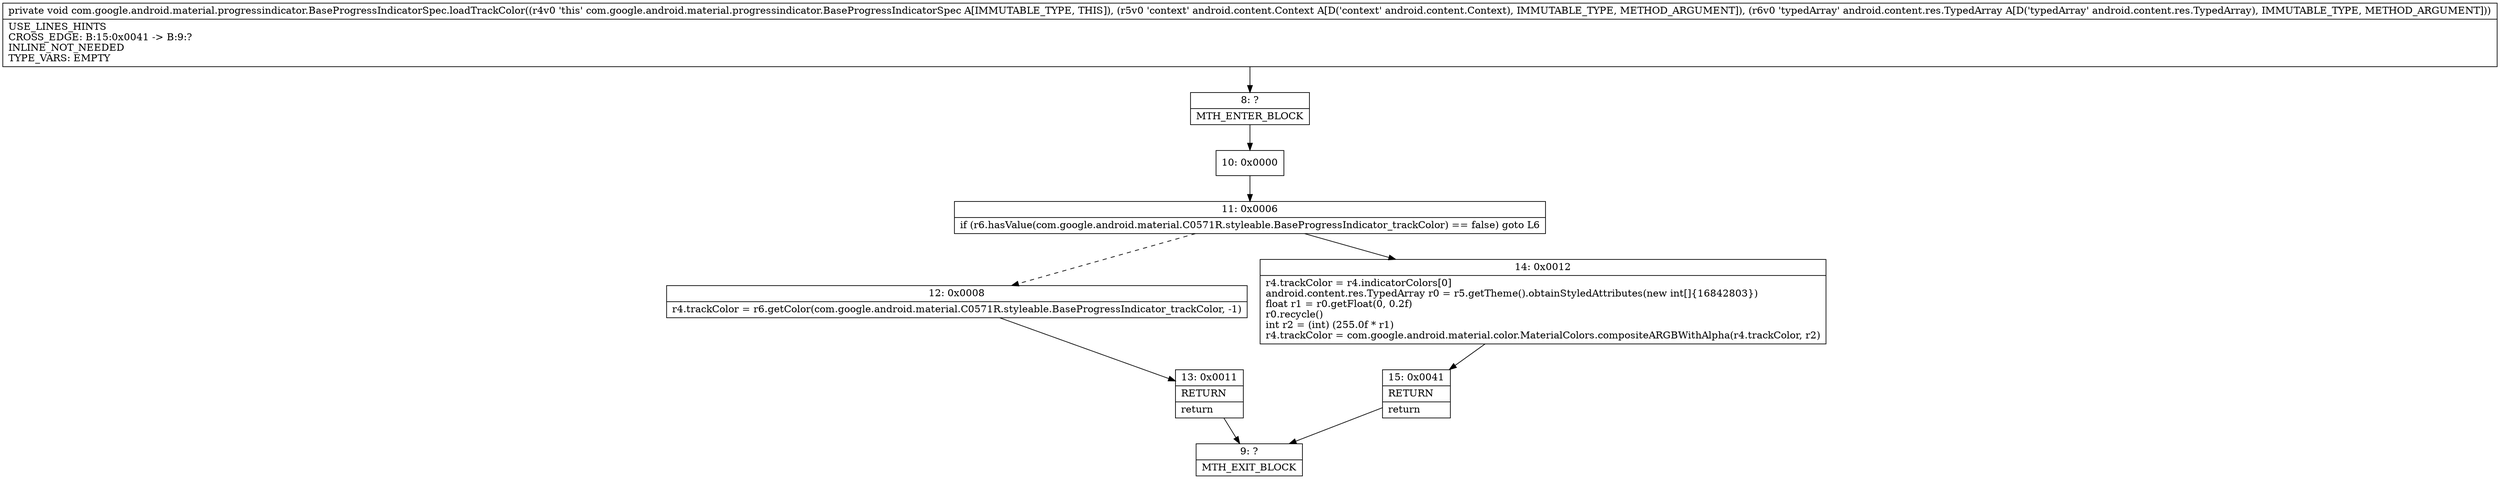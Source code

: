 digraph "CFG forcom.google.android.material.progressindicator.BaseProgressIndicatorSpec.loadTrackColor(Landroid\/content\/Context;Landroid\/content\/res\/TypedArray;)V" {
Node_8 [shape=record,label="{8\:\ ?|MTH_ENTER_BLOCK\l}"];
Node_10 [shape=record,label="{10\:\ 0x0000}"];
Node_11 [shape=record,label="{11\:\ 0x0006|if (r6.hasValue(com.google.android.material.C0571R.styleable.BaseProgressIndicator_trackColor) == false) goto L6\l}"];
Node_12 [shape=record,label="{12\:\ 0x0008|r4.trackColor = r6.getColor(com.google.android.material.C0571R.styleable.BaseProgressIndicator_trackColor, \-1)\l}"];
Node_13 [shape=record,label="{13\:\ 0x0011|RETURN\l|return\l}"];
Node_9 [shape=record,label="{9\:\ ?|MTH_EXIT_BLOCK\l}"];
Node_14 [shape=record,label="{14\:\ 0x0012|r4.trackColor = r4.indicatorColors[0]\landroid.content.res.TypedArray r0 = r5.getTheme().obtainStyledAttributes(new int[]\{16842803\})\lfloat r1 = r0.getFloat(0, 0.2f)\lr0.recycle()\lint r2 = (int) (255.0f * r1)\lr4.trackColor = com.google.android.material.color.MaterialColors.compositeARGBWithAlpha(r4.trackColor, r2)\l}"];
Node_15 [shape=record,label="{15\:\ 0x0041|RETURN\l|return\l}"];
MethodNode[shape=record,label="{private void com.google.android.material.progressindicator.BaseProgressIndicatorSpec.loadTrackColor((r4v0 'this' com.google.android.material.progressindicator.BaseProgressIndicatorSpec A[IMMUTABLE_TYPE, THIS]), (r5v0 'context' android.content.Context A[D('context' android.content.Context), IMMUTABLE_TYPE, METHOD_ARGUMENT]), (r6v0 'typedArray' android.content.res.TypedArray A[D('typedArray' android.content.res.TypedArray), IMMUTABLE_TYPE, METHOD_ARGUMENT]))  | USE_LINES_HINTS\lCROSS_EDGE: B:15:0x0041 \-\> B:9:?\lINLINE_NOT_NEEDED\lTYPE_VARS: EMPTY\l}"];
MethodNode -> Node_8;Node_8 -> Node_10;
Node_10 -> Node_11;
Node_11 -> Node_12[style=dashed];
Node_11 -> Node_14;
Node_12 -> Node_13;
Node_13 -> Node_9;
Node_14 -> Node_15;
Node_15 -> Node_9;
}

